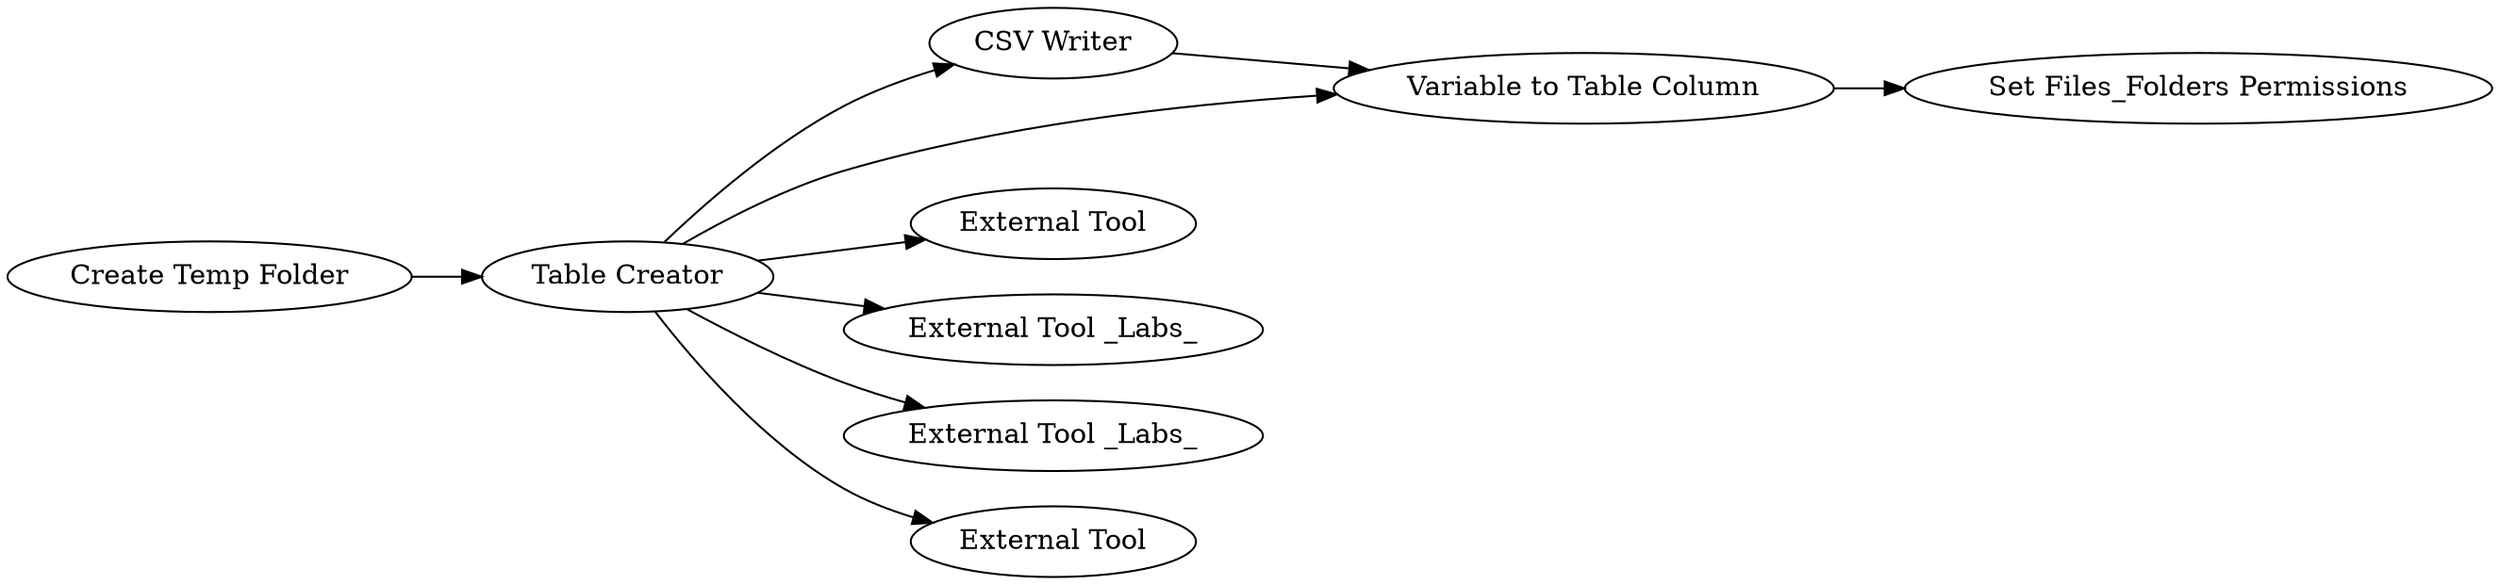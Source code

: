 digraph {
	4 -> 7
	5 -> 8
	5 -> 3
	5 -> 4
	5 -> 10
	7 -> 6
	5 -> 2
	5 -> 7
	1 -> 5
	5 [label="Table Creator"]
	1 [label="Create Temp Folder"]
	7 [label="Variable to Table Column"]
	4 [label="CSV Writer"]
	8 [label="External Tool"]
	6 [label="Set Files_Folders Permissions"]
	3 [label="External Tool _Labs_"]
	2 [label="External Tool"]
	10 [label="External Tool _Labs_"]
	rankdir=LR
}
